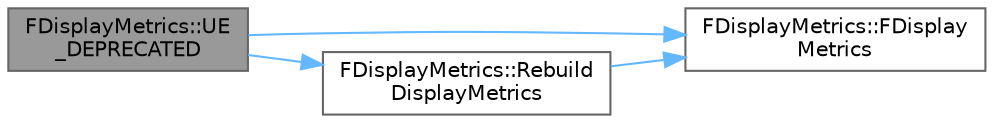 digraph "FDisplayMetrics::UE_DEPRECATED"
{
 // INTERACTIVE_SVG=YES
 // LATEX_PDF_SIZE
  bgcolor="transparent";
  edge [fontname=Helvetica,fontsize=10,labelfontname=Helvetica,labelfontsize=10];
  node [fontname=Helvetica,fontsize=10,shape=box,height=0.2,width=0.4];
  rankdir="LR";
  Node1 [id="Node000001",label="FDisplayMetrics::UE\l_DEPRECATED",height=0.2,width=0.4,color="gray40", fillcolor="grey60", style="filled", fontcolor="black",tooltip=" "];
  Node1 -> Node2 [id="edge1_Node000001_Node000002",color="steelblue1",style="solid",tooltip=" "];
  Node2 [id="Node000002",label="FDisplayMetrics::FDisplay\lMetrics",height=0.2,width=0.4,color="grey40", fillcolor="white", style="filled",URL="$d9/da0/structFDisplayMetrics.html#a577adb163285c6980d83bbd8e0433f41",tooltip=" "];
  Node1 -> Node3 [id="edge2_Node000001_Node000003",color="steelblue1",style="solid",tooltip=" "];
  Node3 [id="Node000003",label="FDisplayMetrics::Rebuild\lDisplayMetrics",height=0.2,width=0.4,color="grey40", fillcolor="white", style="filled",URL="$d9/da0/structFDisplayMetrics.html#a71fcfe3b03f25447546d81cb98a29fc8",tooltip=" "];
  Node3 -> Node2 [id="edge3_Node000003_Node000002",color="steelblue1",style="solid",tooltip=" "];
}
